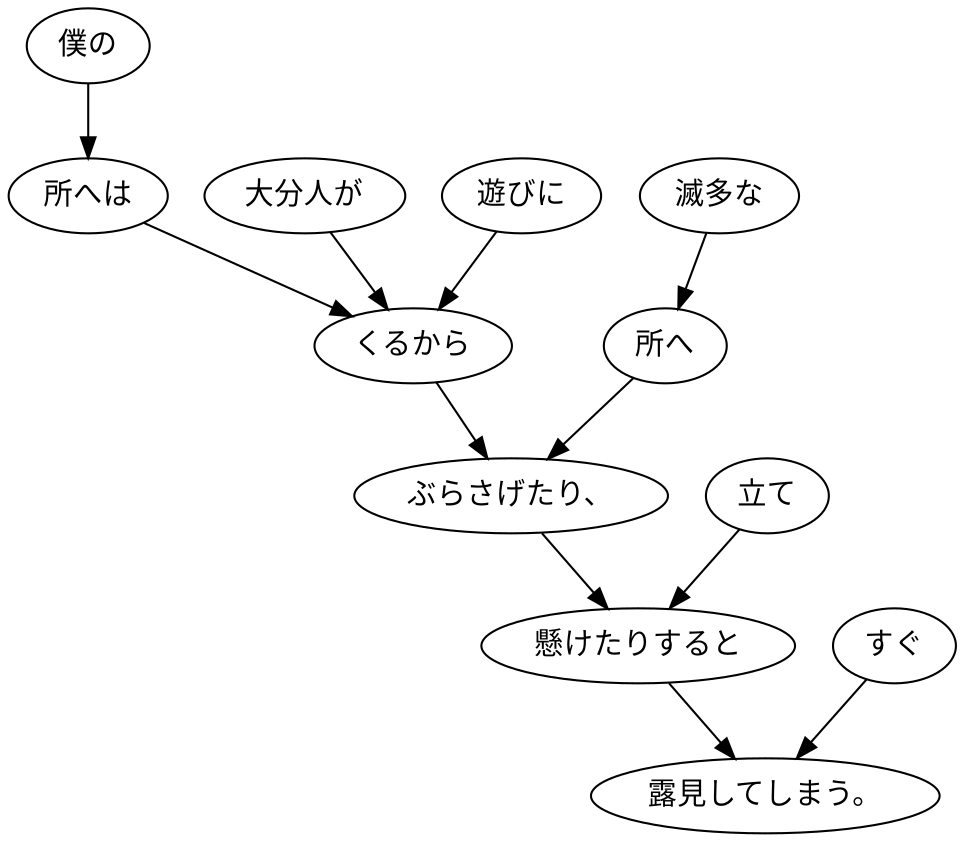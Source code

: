 digraph graph8148 {
	node0 [label="僕の"];
	node1 [label="所へは"];
	node2 [label="大分人が"];
	node3 [label="遊びに"];
	node4 [label="くるから"];
	node5 [label="滅多な"];
	node6 [label="所へ"];
	node7 [label="ぶらさげたり、"];
	node8 [label="立て"];
	node9 [label="懸けたりすると"];
	node10 [label="すぐ"];
	node11 [label="露見してしまう。"];
	node0 -> node1;
	node1 -> node4;
	node2 -> node4;
	node3 -> node4;
	node4 -> node7;
	node5 -> node6;
	node6 -> node7;
	node7 -> node9;
	node8 -> node9;
	node9 -> node11;
	node10 -> node11;
}
